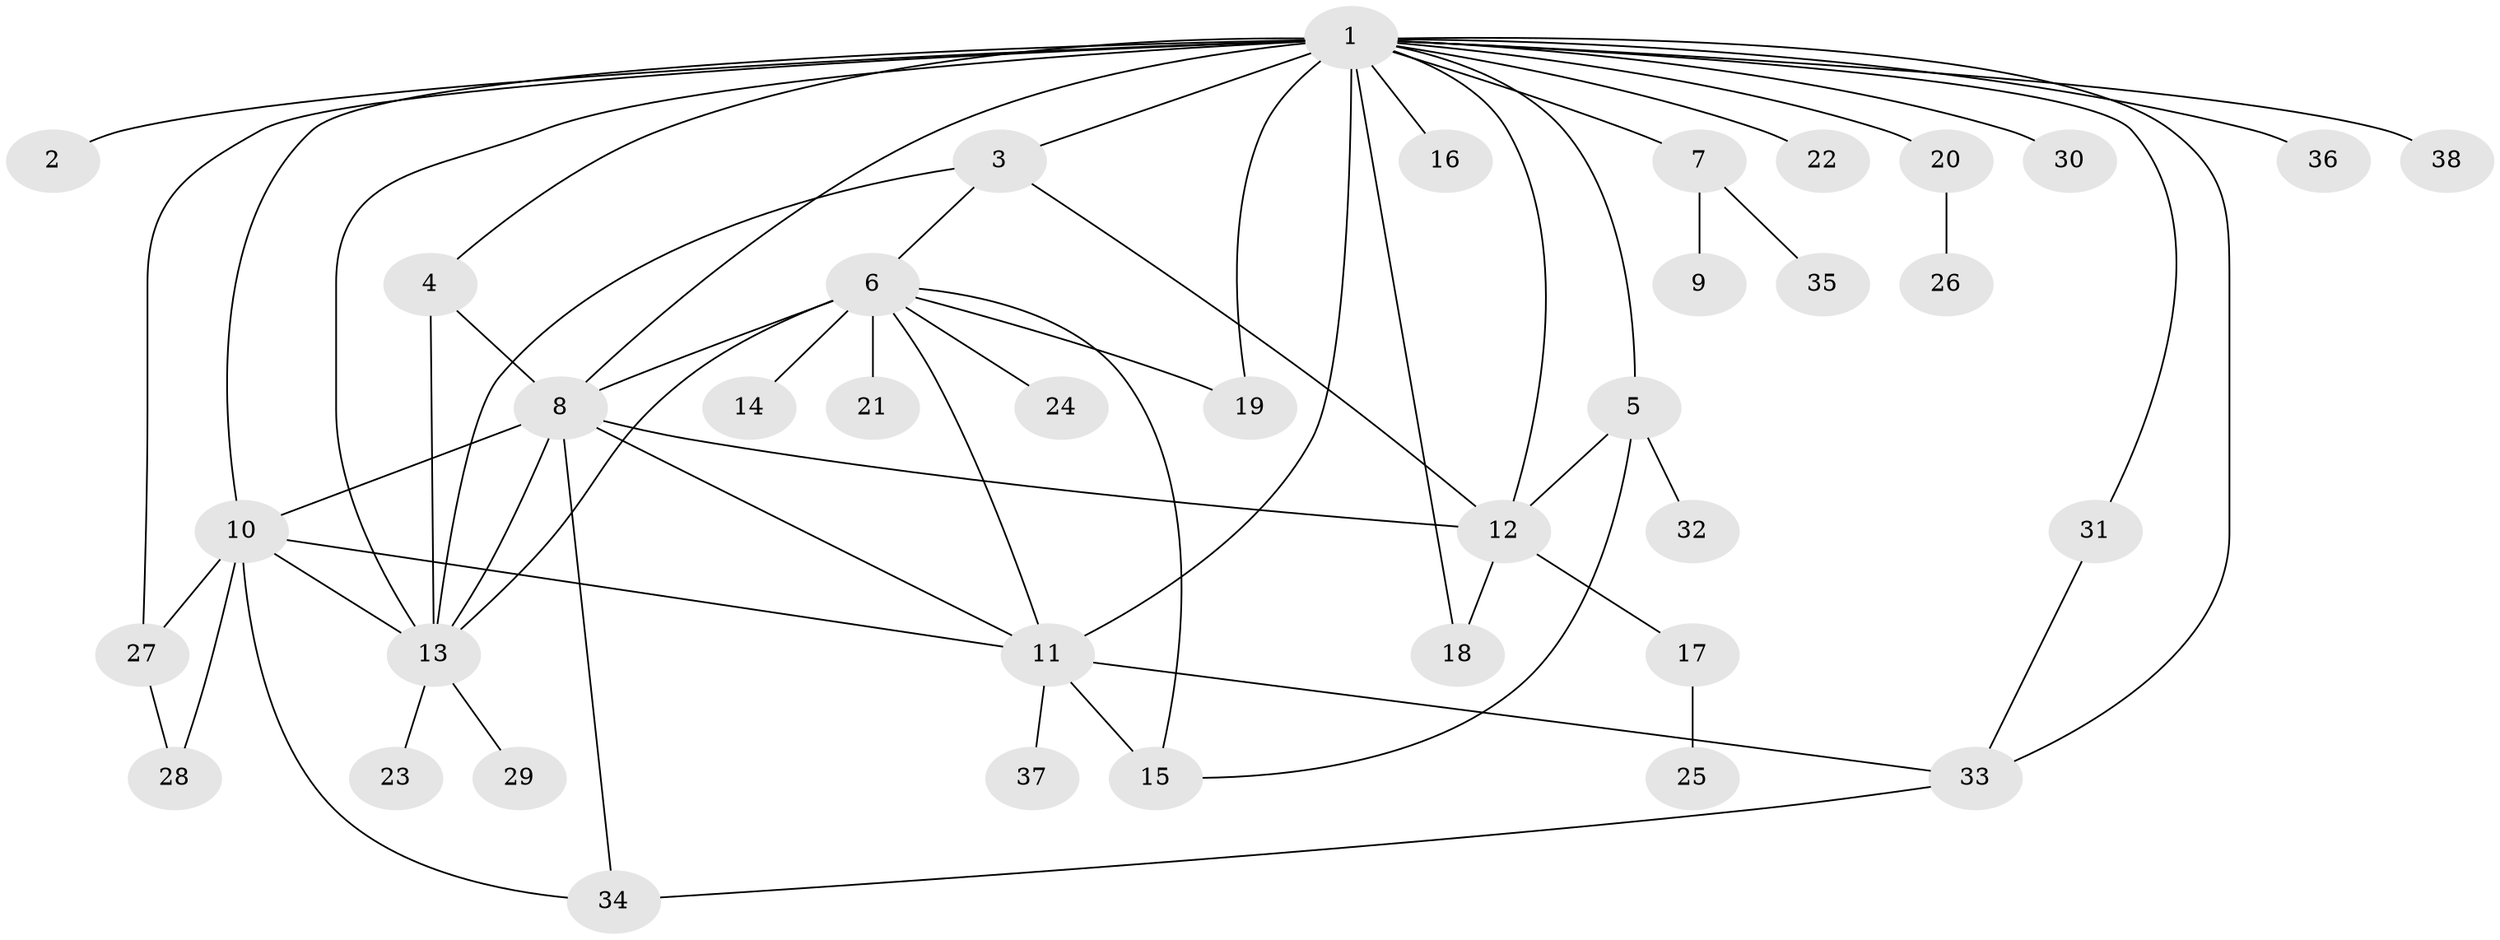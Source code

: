 // original degree distribution, {25: 0.013333333333333334, 2: 0.2, 5: 0.05333333333333334, 4: 0.05333333333333334, 14: 0.013333333333333334, 20: 0.013333333333333334, 1: 0.49333333333333335, 3: 0.10666666666666667, 7: 0.013333333333333334, 9: 0.013333333333333334, 6: 0.02666666666666667}
// Generated by graph-tools (version 1.1) at 2025/35/03/09/25 02:35:35]
// undirected, 38 vertices, 61 edges
graph export_dot {
graph [start="1"]
  node [color=gray90,style=filled];
  1;
  2;
  3;
  4;
  5;
  6;
  7;
  8;
  9;
  10;
  11;
  12;
  13;
  14;
  15;
  16;
  17;
  18;
  19;
  20;
  21;
  22;
  23;
  24;
  25;
  26;
  27;
  28;
  29;
  30;
  31;
  32;
  33;
  34;
  35;
  36;
  37;
  38;
  1 -- 2 [weight=1.0];
  1 -- 3 [weight=1.0];
  1 -- 4 [weight=2.0];
  1 -- 5 [weight=1.0];
  1 -- 7 [weight=1.0];
  1 -- 8 [weight=1.0];
  1 -- 10 [weight=1.0];
  1 -- 11 [weight=1.0];
  1 -- 12 [weight=1.0];
  1 -- 13 [weight=2.0];
  1 -- 16 [weight=1.0];
  1 -- 18 [weight=1.0];
  1 -- 19 [weight=1.0];
  1 -- 20 [weight=1.0];
  1 -- 22 [weight=1.0];
  1 -- 27 [weight=1.0];
  1 -- 30 [weight=1.0];
  1 -- 31 [weight=1.0];
  1 -- 33 [weight=1.0];
  1 -- 36 [weight=1.0];
  1 -- 38 [weight=1.0];
  3 -- 6 [weight=1.0];
  3 -- 12 [weight=1.0];
  3 -- 13 [weight=1.0];
  4 -- 8 [weight=1.0];
  4 -- 13 [weight=1.0];
  5 -- 12 [weight=1.0];
  5 -- 15 [weight=1.0];
  5 -- 32 [weight=1.0];
  6 -- 8 [weight=1.0];
  6 -- 11 [weight=1.0];
  6 -- 13 [weight=1.0];
  6 -- 14 [weight=1.0];
  6 -- 15 [weight=1.0];
  6 -- 19 [weight=1.0];
  6 -- 21 [weight=3.0];
  6 -- 24 [weight=1.0];
  7 -- 9 [weight=1.0];
  7 -- 35 [weight=1.0];
  8 -- 10 [weight=9.0];
  8 -- 11 [weight=1.0];
  8 -- 12 [weight=1.0];
  8 -- 13 [weight=2.0];
  8 -- 34 [weight=1.0];
  10 -- 11 [weight=1.0];
  10 -- 13 [weight=1.0];
  10 -- 27 [weight=2.0];
  10 -- 28 [weight=1.0];
  10 -- 34 [weight=1.0];
  11 -- 15 [weight=2.0];
  11 -- 33 [weight=1.0];
  11 -- 37 [weight=1.0];
  12 -- 17 [weight=2.0];
  12 -- 18 [weight=1.0];
  13 -- 23 [weight=1.0];
  13 -- 29 [weight=1.0];
  17 -- 25 [weight=1.0];
  20 -- 26 [weight=1.0];
  27 -- 28 [weight=1.0];
  31 -- 33 [weight=1.0];
  33 -- 34 [weight=1.0];
}
